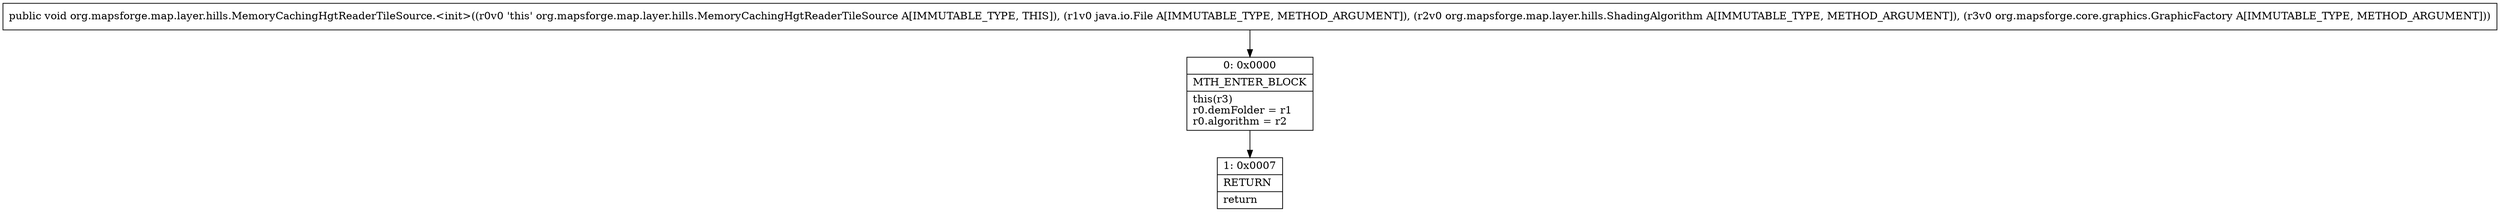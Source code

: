 digraph "CFG fororg.mapsforge.map.layer.hills.MemoryCachingHgtReaderTileSource.\<init\>(Ljava\/io\/File;Lorg\/mapsforge\/map\/layer\/hills\/ShadingAlgorithm;Lorg\/mapsforge\/core\/graphics\/GraphicFactory;)V" {
Node_0 [shape=record,label="{0\:\ 0x0000|MTH_ENTER_BLOCK\l|this(r3)\lr0.demFolder = r1\lr0.algorithm = r2\l}"];
Node_1 [shape=record,label="{1\:\ 0x0007|RETURN\l|return\l}"];
MethodNode[shape=record,label="{public void org.mapsforge.map.layer.hills.MemoryCachingHgtReaderTileSource.\<init\>((r0v0 'this' org.mapsforge.map.layer.hills.MemoryCachingHgtReaderTileSource A[IMMUTABLE_TYPE, THIS]), (r1v0 java.io.File A[IMMUTABLE_TYPE, METHOD_ARGUMENT]), (r2v0 org.mapsforge.map.layer.hills.ShadingAlgorithm A[IMMUTABLE_TYPE, METHOD_ARGUMENT]), (r3v0 org.mapsforge.core.graphics.GraphicFactory A[IMMUTABLE_TYPE, METHOD_ARGUMENT])) }"];
MethodNode -> Node_0;
Node_0 -> Node_1;
}

